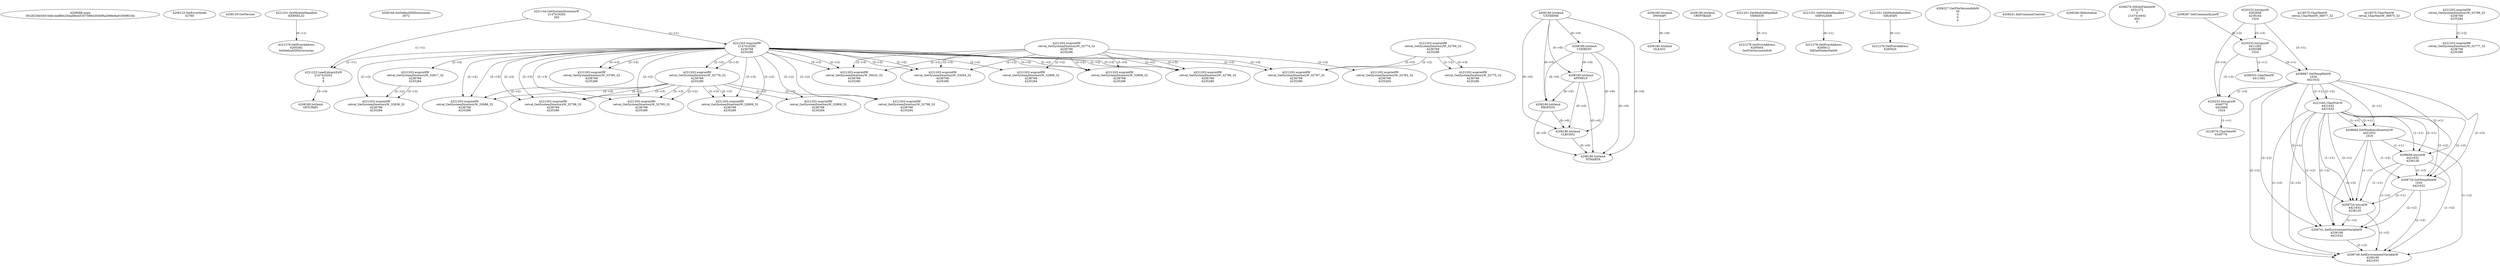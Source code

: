 // Global SCDG with merge call
digraph {
	0 [label="4208088.main
30c2f230e5401b4b1ea8fb425dadf4e453575884303b9fa2066e6a91859f016e"]
	1 [label="4208123.SetErrorMode
32769"]
	2 [label="4208129.GetVersion
"]
	3 [label="4221251.GetModuleHandleA
KERNEL32"]
	4 [label="4221278.GetProcAddress
6295592
SetDefaultDllDirectories"]
	3 -> 4 [label="(0-->1)"]
	5 [label="4208166.SetDefaultDllDirectories
3072"]
	6 [label="4221144.GetSystemDirectoryW
2147416292
260"]
	7 [label="4221203.wsprintfW
2147416292
4236768
4235286"]
	6 -> 7 [label="(1-->1)"]
	8 [label="4221223.LoadLibraryExW
2147416292
0
8"]
	6 -> 8 [label="(1-->1)"]
	7 -> 8 [label="(1-->1)"]
	9 [label="4208180.lstrlenA
UXTHEME"]
	10 [label="4208180.lstrlenA
USERENV"]
	9 -> 10 [label="(0-->0)"]
	11 [label="4208180.lstrlenA
SETUPAPI"]
	8 -> 11 [label="(3-->0)"]
	12 [label="4208180.lstrlenA
APPHELP"]
	9 -> 12 [label="(0-->0)"]
	10 -> 12 [label="(0-->0)"]
	13 [label="4208180.lstrlenA
PROPSYS"]
	9 -> 13 [label="(0-->0)"]
	10 -> 13 [label="(0-->0)"]
	12 -> 13 [label="(0-->0)"]
	14 [label="4221203.wsprintfW
retval_GetSystemDirectoryW_32776_32
4236768
4235286"]
	7 -> 14 [label="(2-->2)"]
	7 -> 14 [label="(3-->3)"]
	15 [label="4208180.lstrlenA
DWMAPI"]
	16 [label="4208180.lstrlenA
CRYPTBASE"]
	17 [label="4221203.wsprintfW
retval_GetSystemDirectoryW_33086_32
4236768
4235286"]
	7 -> 17 [label="(2-->2)"]
	14 -> 17 [label="(2-->2)"]
	7 -> 17 [label="(3-->3)"]
	14 -> 17 [label="(3-->3)"]
	18 [label="4208180.lstrlenA
OLEACC"]
	15 -> 18 [label="(0-->0)"]
	19 [label="4208180.lstrlenA
CLBCATQ"]
	9 -> 19 [label="(0-->0)"]
	10 -> 19 [label="(0-->0)"]
	12 -> 19 [label="(0-->0)"]
	13 -> 19 [label="(0-->0)"]
	20 [label="4208180.lstrlenA
NTMARTA"]
	9 -> 20 [label="(0-->0)"]
	10 -> 20 [label="(0-->0)"]
	12 -> 20 [label="(0-->0)"]
	13 -> 20 [label="(0-->0)"]
	19 -> 20 [label="(0-->0)"]
	21 [label="4221251.GetModuleHandleA
VERSION"]
	22 [label="4221278.GetProcAddress
6295604
GetFileVersionInfoW"]
	21 -> 22 [label="(0-->1)"]
	23 [label="4221251.GetModuleHandleA
SHFOLDER"]
	24 [label="4221278.GetProcAddress
6295612
SHGetFolderPathW"]
	23 -> 24 [label="(0-->1)"]
	25 [label="4221251.GetModuleHandleA
SHLWAPI"]
	26 [label="4221278.GetProcAddress
6295620
"]
	25 -> 26 [label="(0-->1)"]
	27 [label="4208227.GetFileVersionInfoW
30
0
0
0"]
	28 [label="4208241.InitCommonControls
"]
	29 [label="4208248.OleInitialize
0"]
	30 [label="4208276.SHGetFileInfoW
4331272
0
2147416932
692
0"]
	31 [label="4220233.lstrcpynW
4362848
4236164
1024"]
	32 [label="4208297.GetCommandLineW
"]
	33 [label="4220233.lstrcpynW
4411392
6295588
1024"]
	32 -> 33 [label="(0-->2)"]
	31 -> 33 [label="(3-->3)"]
	34 [label="4208353.CharNextW
4411392"]
	33 -> 34 [label="(1-->1)"]
	35 [label="4208667.GetTempPathW
1024
4421632"]
	31 -> 35 [label="(3-->1)"]
	33 -> 35 [label="(3-->1)"]
	36 [label="4221045.CharPrevW
4421632
4421632"]
	35 -> 36 [label="(2-->1)"]
	35 -> 36 [label="(2-->2)"]
	37 [label="4208684.GetWindowsDirectoryW
4421632
1019"]
	35 -> 37 [label="(2-->1)"]
	36 -> 37 [label="(1-->1)"]
	36 -> 37 [label="(2-->1)"]
	38 [label="4208696.lstrcatW
4421632
4236128"]
	35 -> 38 [label="(2-->1)"]
	36 -> 38 [label="(1-->1)"]
	36 -> 38 [label="(2-->1)"]
	37 -> 38 [label="(1-->1)"]
	39 [label="4208716.GetTempPathW
1020
4421632"]
	35 -> 39 [label="(2-->2)"]
	36 -> 39 [label="(1-->2)"]
	36 -> 39 [label="(2-->2)"]
	37 -> 39 [label="(1-->2)"]
	38 -> 39 [label="(1-->2)"]
	40 [label="4208724.lstrcatW
4421632
4236120"]
	35 -> 40 [label="(2-->1)"]
	36 -> 40 [label="(1-->1)"]
	36 -> 40 [label="(2-->1)"]
	37 -> 40 [label="(1-->1)"]
	38 -> 40 [label="(1-->1)"]
	39 -> 40 [label="(2-->1)"]
	41 [label="4208741.SetEnvironmentVariableW
4236108
4421632"]
	35 -> 41 [label="(2-->2)"]
	36 -> 41 [label="(1-->2)"]
	36 -> 41 [label="(2-->2)"]
	37 -> 41 [label="(1-->2)"]
	38 -> 41 [label="(1-->2)"]
	39 -> 41 [label="(2-->2)"]
	40 -> 41 [label="(1-->2)"]
	42 [label="4208749.SetEnvironmentVariableW
4236100
4421632"]
	35 -> 42 [label="(2-->2)"]
	36 -> 42 [label="(1-->2)"]
	36 -> 42 [label="(2-->2)"]
	37 -> 42 [label="(1-->2)"]
	38 -> 42 [label="(1-->2)"]
	39 -> 42 [label="(2-->2)"]
	40 -> 42 [label="(1-->2)"]
	41 -> 42 [label="(2-->2)"]
	43 [label="4221203.wsprintfW
retval_GetSystemDirectoryW_33785_32
4236768
4235286"]
	7 -> 43 [label="(2-->2)"]
	7 -> 43 [label="(3-->3)"]
	44 [label="4220233.lstrcpynW
4349776
4423680
1024"]
	31 -> 44 [label="(3-->3)"]
	33 -> 44 [label="(3-->3)"]
	35 -> 44 [label="(1-->3)"]
	45 [label="4221203.wsprintfW
retval_GetSystemDirectoryW_32774_32
4236768
4235286"]
	46 [label="4221203.wsprintfW
retval_GetSystemDirectoryW_33054_32
4236768
4235286"]
	7 -> 46 [label="(2-->2)"]
	45 -> 46 [label="(2-->2)"]
	7 -> 46 [label="(3-->3)"]
	45 -> 46 [label="(3-->3)"]
	47 [label="4218570.CharNextW
4349776"]
	44 -> 47 [label="(1-->1)"]
	48 [label="4218575.CharNextW
retval_CharNextW_36977_32"]
	49 [label="4221203.wsprintfW
retval_GetSystemDirectoryW_35022_32
4236768
4235286"]
	7 -> 49 [label="(2-->2)"]
	45 -> 49 [label="(2-->2)"]
	7 -> 49 [label="(3-->3)"]
	45 -> 49 [label="(3-->3)"]
	50 [label="4221203.wsprintfW
retval_GetSystemDirectoryW_32769_32
4236768
4235286"]
	51 [label="4221203.wsprintfW
retval_GetSystemDirectoryW_32797_32
4236768
4235286"]
	7 -> 51 [label="(2-->2)"]
	50 -> 51 [label="(2-->2)"]
	7 -> 51 [label="(3-->3)"]
	50 -> 51 [label="(3-->3)"]
	52 [label="4218575.CharNextW
retval_CharNextW_36975_32"]
	53 [label="4221203.wsprintfW
retval_GetSystemDirectoryW_32769_32
4236768
4235284"]
	54 [label="4221203.wsprintfW
retval_GetSystemDirectoryW_32777_32
4236768
4235286"]
	53 -> 54 [label="(2-->2)"]
	55 [label="4221203.wsprintfW
retval_GetSystemDirectoryW_32785_32
4236768
4235286"]
	7 -> 55 [label="(2-->2)"]
	14 -> 55 [label="(2-->2)"]
	7 -> 55 [label="(3-->3)"]
	14 -> 55 [label="(3-->3)"]
	56 [label="4221203.wsprintfW
retval_GetSystemDirectoryW_32798_32
4236768
4235284"]
	7 -> 56 [label="(2-->2)"]
	14 -> 56 [label="(2-->2)"]
	57 [label="4221203.wsprintfW
retval_GetSystemDirectoryW_32775_32
4236768
4235286"]
	50 -> 57 [label="(2-->2)"]
	50 -> 57 [label="(3-->3)"]
	58 [label="4221203.wsprintfW
retval_GetSystemDirectoryW_32809_32
4236768
4235286"]
	7 -> 58 [label="(2-->2)"]
	14 -> 58 [label="(2-->2)"]
	7 -> 58 [label="(3-->3)"]
	14 -> 58 [label="(3-->3)"]
	59 [label="4221203.wsprintfW
retval_GetSystemDirectoryW_32783_32
4236768
4235284"]
	45 -> 59 [label="(2-->2)"]
	60 [label="4221203.wsprintfW
retval_GetSystemDirectoryW_32808_32
4236768
4235284"]
	7 -> 60 [label="(2-->2)"]
	45 -> 60 [label="(2-->2)"]
	61 [label="4221203.wsprintfW
retval_GetSystemDirectoryW_32798_32
4236768
4235286"]
	7 -> 61 [label="(2-->2)"]
	14 -> 61 [label="(2-->2)"]
	7 -> 61 [label="(3-->3)"]
	14 -> 61 [label="(3-->3)"]
	62 [label="4221203.wsprintfW
retval_GetSystemDirectoryW_32809_32
4236768
4235284"]
	7 -> 62 [label="(2-->2)"]
	14 -> 62 [label="(2-->2)"]
	63 [label="4221203.wsprintfW
retval_GetSystemDirectoryW_32808_32
4236768
4235286"]
	7 -> 63 [label="(2-->2)"]
	45 -> 63 [label="(2-->2)"]
	7 -> 63 [label="(3-->3)"]
	45 -> 63 [label="(3-->3)"]
	64 [label="4221203.wsprintfW
retval_GetSystemDirectoryW_32817_32
4236768
4235284"]
	7 -> 64 [label="(2-->2)"]
	65 [label="4221203.wsprintfW
retval_GetSystemDirectoryW_32838_32
4236768
4235284"]
	7 -> 65 [label="(2-->2)"]
	64 -> 65 [label="(2-->2)"]
	64 -> 65 [label="(3-->3)"]
	66 [label="4221203.wsprintfW
retval_GetSystemDirectoryW_32796_32
4236768
4235286"]
	7 -> 66 [label="(2-->2)"]
	45 -> 66 [label="(2-->2)"]
	7 -> 66 [label="(3-->3)"]
	45 -> 66 [label="(3-->3)"]
}
